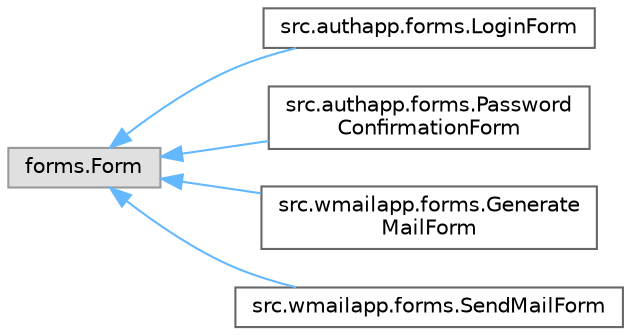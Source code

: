 digraph "Graphical Class Hierarchy"
{
 // LATEX_PDF_SIZE
  bgcolor="transparent";
  edge [fontname=Helvetica,fontsize=10,labelfontname=Helvetica,labelfontsize=10];
  node [fontname=Helvetica,fontsize=10,shape=box,height=0.2,width=0.4];
  rankdir="LR";
  Node0 [id="Node000000",label="forms.Form",height=0.2,width=0.4,color="grey60", fillcolor="#E0E0E0", style="filled",tooltip=" "];
  Node0 -> Node1 [id="edge6_Node000000_Node000001",dir="back",color="steelblue1",style="solid",tooltip=" "];
  Node1 [id="Node000001",label="src.authapp.forms.LoginForm",height=0.2,width=0.4,color="grey40", fillcolor="white", style="filled",URL="$classsrc_1_1authapp_1_1forms_1_1_login_form.html",tooltip=" "];
  Node0 -> Node2 [id="edge7_Node000000_Node000002",dir="back",color="steelblue1",style="solid",tooltip=" "];
  Node2 [id="Node000002",label="src.authapp.forms.Password\lConfirmationForm",height=0.2,width=0.4,color="grey40", fillcolor="white", style="filled",URL="$classsrc_1_1authapp_1_1forms_1_1_password_confirmation_form.html",tooltip=" "];
  Node0 -> Node3 [id="edge8_Node000000_Node000003",dir="back",color="steelblue1",style="solid",tooltip=" "];
  Node3 [id="Node000003",label="src.wmailapp.forms.Generate\lMailForm",height=0.2,width=0.4,color="grey40", fillcolor="white", style="filled",URL="$classsrc_1_1wmailapp_1_1forms_1_1_generate_mail_form.html",tooltip=" "];
  Node0 -> Node4 [id="edge9_Node000000_Node000004",dir="back",color="steelblue1",style="solid",tooltip=" "];
  Node4 [id="Node000004",label="src.wmailapp.forms.SendMailForm",height=0.2,width=0.4,color="grey40", fillcolor="white", style="filled",URL="$classsrc_1_1wmailapp_1_1forms_1_1_send_mail_form.html",tooltip=" "];
}
